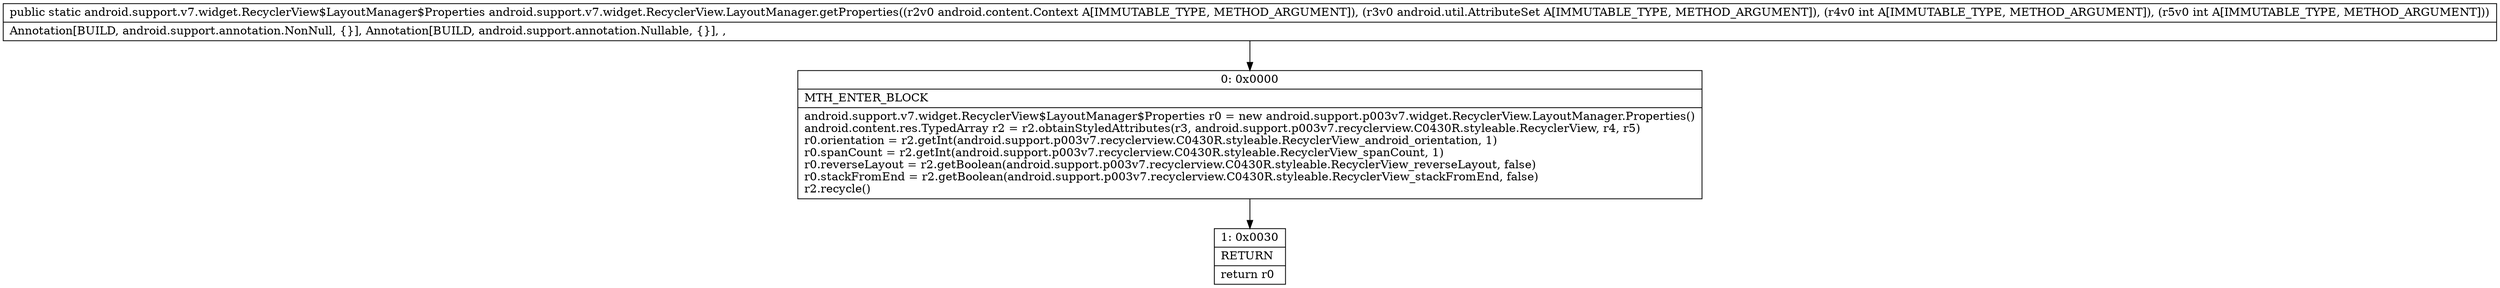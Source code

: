 digraph "CFG forandroid.support.v7.widget.RecyclerView.LayoutManager.getProperties(Landroid\/content\/Context;Landroid\/util\/AttributeSet;II)Landroid\/support\/v7\/widget\/RecyclerView$LayoutManager$Properties;" {
Node_0 [shape=record,label="{0\:\ 0x0000|MTH_ENTER_BLOCK\l|android.support.v7.widget.RecyclerView$LayoutManager$Properties r0 = new android.support.p003v7.widget.RecyclerView.LayoutManager.Properties()\landroid.content.res.TypedArray r2 = r2.obtainStyledAttributes(r3, android.support.p003v7.recyclerview.C0430R.styleable.RecyclerView, r4, r5)\lr0.orientation = r2.getInt(android.support.p003v7.recyclerview.C0430R.styleable.RecyclerView_android_orientation, 1)\lr0.spanCount = r2.getInt(android.support.p003v7.recyclerview.C0430R.styleable.RecyclerView_spanCount, 1)\lr0.reverseLayout = r2.getBoolean(android.support.p003v7.recyclerview.C0430R.styleable.RecyclerView_reverseLayout, false)\lr0.stackFromEnd = r2.getBoolean(android.support.p003v7.recyclerview.C0430R.styleable.RecyclerView_stackFromEnd, false)\lr2.recycle()\l}"];
Node_1 [shape=record,label="{1\:\ 0x0030|RETURN\l|return r0\l}"];
MethodNode[shape=record,label="{public static android.support.v7.widget.RecyclerView$LayoutManager$Properties android.support.v7.widget.RecyclerView.LayoutManager.getProperties((r2v0 android.content.Context A[IMMUTABLE_TYPE, METHOD_ARGUMENT]), (r3v0 android.util.AttributeSet A[IMMUTABLE_TYPE, METHOD_ARGUMENT]), (r4v0 int A[IMMUTABLE_TYPE, METHOD_ARGUMENT]), (r5v0 int A[IMMUTABLE_TYPE, METHOD_ARGUMENT]))  | Annotation[BUILD, android.support.annotation.NonNull, \{\}], Annotation[BUILD, android.support.annotation.Nullable, \{\}], , \l}"];
MethodNode -> Node_0;
Node_0 -> Node_1;
}

